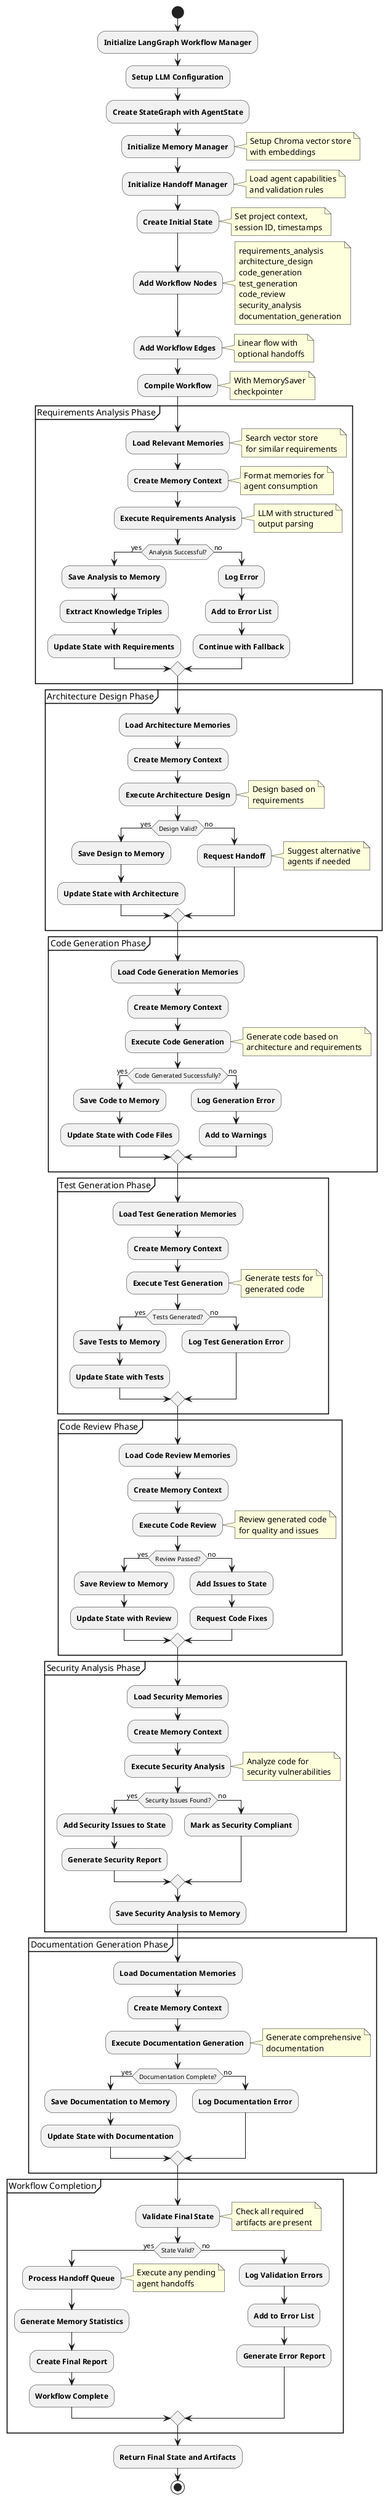 @startuml LangGraph Workflow System - Activity Diagram

skinparam activityFontSize 12
skinparam activityFontStyle bold
skinparam activityDiamondFontSize 10
skinparam activityDiamondFontStyle normal

start

:Initialize LangGraph Workflow Manager;
:Setup LLM Configuration;
:Create StateGraph with AgentState;

:Initialize Memory Manager;
note right: Setup Chroma vector store\nwith embeddings

:Initialize Handoff Manager;
note right: Load agent capabilities\nand validation rules

:Create Initial State;
note right: Set project context,\nsession ID, timestamps

:Add Workflow Nodes;
note right: requirements_analysis\narchitecture_design\ncode_generation\ntest_generation\ncode_review\nsecurity_analysis\ndocumentation_generation

:Add Workflow Edges;
note right: Linear flow with\noptional handoffs

:Compile Workflow;
note right: With MemorySaver\ncheckpointer

partition "Requirements Analysis Phase" {
    :Load Relevant Memories;
    note right: Search vector store\nfor similar requirements
    
    :Create Memory Context;
    note right: Format memories for\nagent consumption
    
    :Execute Requirements Analysis;
    note right: LLM with structured\noutput parsing
    
    if (Analysis Successful?) then (yes)
        :Save Analysis to Memory;
        :Extract Knowledge Triples;
        :Update State with Requirements;
    else (no)
        :Log Error;
        :Add to Error List;
        :Continue with Fallback;
    endif
}

partition "Architecture Design Phase" {
    :Load Architecture Memories;
    :Create Memory Context;
    
    :Execute Architecture Design;
    note right: Design based on\nrequirements
    
    if (Design Valid?) then (yes)
        :Save Design to Memory;
        :Update State with Architecture;
    else (no)
        :Request Handoff;
        note right: Suggest alternative\nagents if needed
    endif
}

partition "Code Generation Phase" {
    :Load Code Generation Memories;
    :Create Memory Context;
    
    :Execute Code Generation;
    note right: Generate code based on\narchitecture and requirements
    
    if (Code Generated Successfully?) then (yes)
        :Save Code to Memory;
        :Update State with Code Files;
    else (no)
        :Log Generation Error;
        :Add to Warnings;
    endif
}

partition "Test Generation Phase" {
    :Load Test Generation Memories;
    :Create Memory Context;
    
    :Execute Test Generation;
    note right: Generate tests for\ngenerated code
    
    if (Tests Generated?) then (yes)
        :Save Tests to Memory;
        :Update State with Tests;
    else (no)
        :Log Test Generation Error;
    endif
}

partition "Code Review Phase" {
    :Load Code Review Memories;
    :Create Memory Context;
    
    :Execute Code Review;
    note right: Review generated code\nfor quality and issues
    
    if (Review Passed?) then (yes)
        :Save Review to Memory;
        :Update State with Review;
    else (no)
        :Add Issues to State;
        :Request Code Fixes;
    endif
}

partition "Security Analysis Phase" {
    :Load Security Memories;
    :Create Memory Context;
    
    :Execute Security Analysis;
    note right: Analyze code for\nsecurity vulnerabilities
    
    if (Security Issues Found?) then (yes)
        :Add Security Issues to State;
        :Generate Security Report;
    else (no)
        :Mark as Security Compliant;
    endif
    
    :Save Security Analysis to Memory;
}

partition "Documentation Generation Phase" {
    :Load Documentation Memories;
    :Create Memory Context;
    
    :Execute Documentation Generation;
    note right: Generate comprehensive\ndocumentation
    
    if (Documentation Complete?) then (yes)
        :Save Documentation to Memory;
        :Update State with Documentation;
    else (no)
        :Log Documentation Error;
    endif
}

partition "Workflow Completion" {
    :Validate Final State;
    note right: Check all required\nartifacts are present
    
    if (State Valid?) then (yes)
        :Process Handoff Queue;
        note right: Execute any pending\nagent handoffs
        
        :Generate Memory Statistics;
        :Create Final Report;
        
        :Workflow Complete;
    else (no)
        :Log Validation Errors;
        :Add to Error List;
        :Generate Error Report;
    endif
}

:Return Final State and Artifacts;

stop

@enduml
